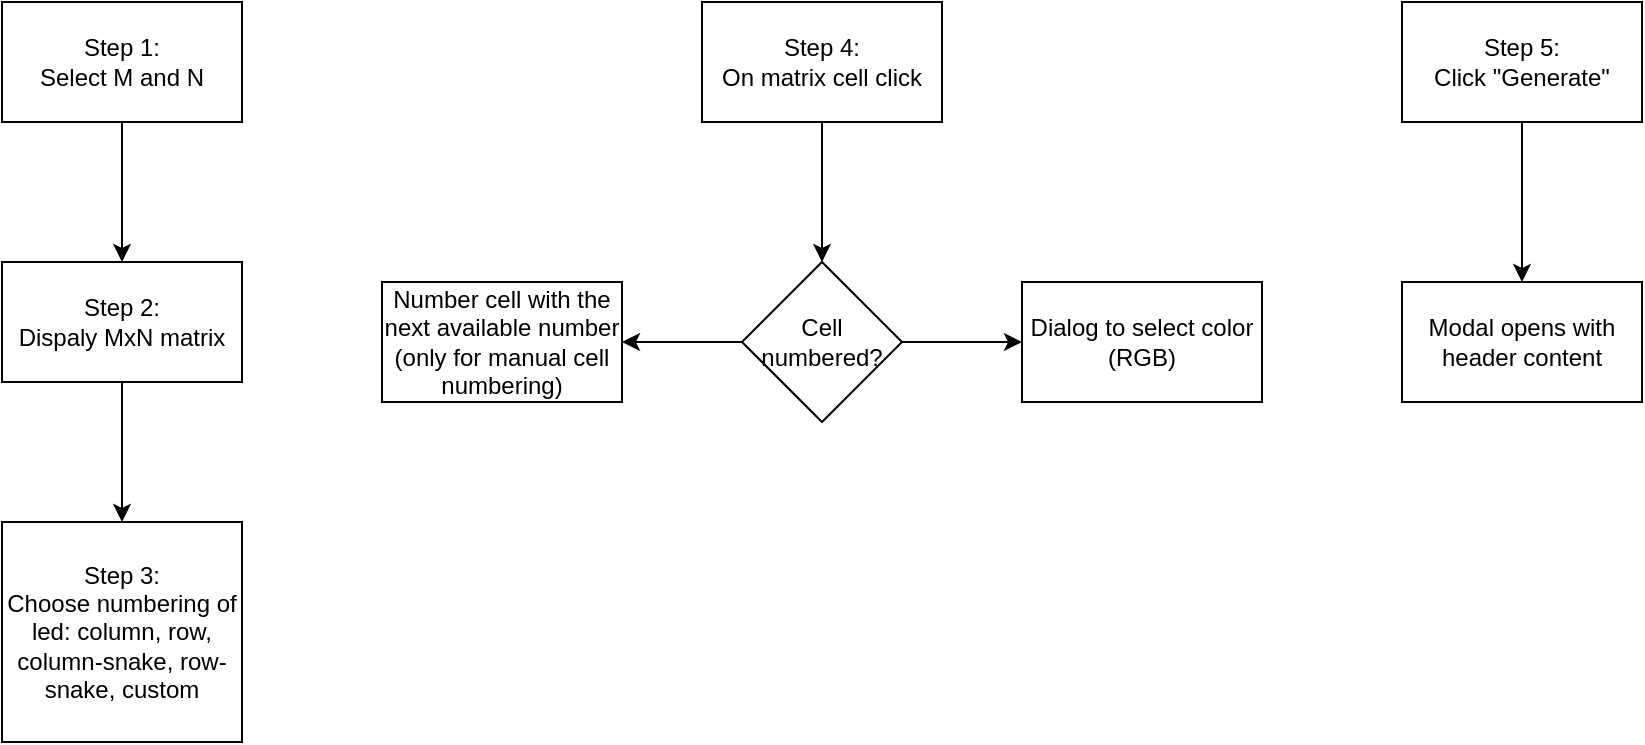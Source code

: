 <mxfile version="14.0.0" type="device"><diagram id="UHa9d3K_vCdADQ67a9Hn" name="Page-1"><mxGraphModel dx="1422" dy="832" grid="1" gridSize="10" guides="1" tooltips="1" connect="1" arrows="1" fold="1" page="1" pageScale="1" pageWidth="850" pageHeight="1100" math="0" shadow="0"><root><mxCell id="0"/><mxCell id="1" parent="0"/><mxCell id="QY5fLCxG381GFVB0gdBE-3" value="" style="edgeStyle=orthogonalEdgeStyle;rounded=0;orthogonalLoop=1;jettySize=auto;html=1;" edge="1" parent="1" source="QY5fLCxG381GFVB0gdBE-1" target="QY5fLCxG381GFVB0gdBE-2"><mxGeometry relative="1" as="geometry"/></mxCell><mxCell id="QY5fLCxG381GFVB0gdBE-1" value="Step 1:&lt;br&gt;Select M and N" style="rounded=0;whiteSpace=wrap;html=1;" vertex="1" parent="1"><mxGeometry x="130" y="80" width="120" height="60" as="geometry"/></mxCell><mxCell id="QY5fLCxG381GFVB0gdBE-5" value="" style="edgeStyle=orthogonalEdgeStyle;rounded=0;orthogonalLoop=1;jettySize=auto;html=1;" edge="1" parent="1" source="QY5fLCxG381GFVB0gdBE-2" target="QY5fLCxG381GFVB0gdBE-4"><mxGeometry relative="1" as="geometry"/></mxCell><mxCell id="QY5fLCxG381GFVB0gdBE-2" value="Step 2:&lt;br&gt;Dispaly MxN matrix" style="rounded=0;whiteSpace=wrap;html=1;" vertex="1" parent="1"><mxGeometry x="130" y="210" width="120" height="60" as="geometry"/></mxCell><mxCell id="QY5fLCxG381GFVB0gdBE-4" value="Step 3:&lt;br&gt;Choose numbering of led: column, row, column-snake, row-snake, custom" style="rounded=0;whiteSpace=wrap;html=1;" vertex="1" parent="1"><mxGeometry x="130" y="340" width="120" height="110" as="geometry"/></mxCell><mxCell id="QY5fLCxG381GFVB0gdBE-8" value="" style="edgeStyle=orthogonalEdgeStyle;rounded=0;orthogonalLoop=1;jettySize=auto;html=1;" edge="1" parent="1" source="QY5fLCxG381GFVB0gdBE-6" target="QY5fLCxG381GFVB0gdBE-7"><mxGeometry relative="1" as="geometry"/></mxCell><mxCell id="QY5fLCxG381GFVB0gdBE-6" value="Step 4:&lt;br&gt;On matrix cell click" style="rounded=0;whiteSpace=wrap;html=1;" vertex="1" parent="1"><mxGeometry x="480" y="80" width="120" height="60" as="geometry"/></mxCell><mxCell id="QY5fLCxG381GFVB0gdBE-10" value="" style="edgeStyle=orthogonalEdgeStyle;rounded=0;orthogonalLoop=1;jettySize=auto;html=1;" edge="1" parent="1" source="QY5fLCxG381GFVB0gdBE-7" target="QY5fLCxG381GFVB0gdBE-9"><mxGeometry relative="1" as="geometry"/></mxCell><mxCell id="QY5fLCxG381GFVB0gdBE-12" value="" style="edgeStyle=orthogonalEdgeStyle;rounded=0;orthogonalLoop=1;jettySize=auto;html=1;" edge="1" parent="1" source="QY5fLCxG381GFVB0gdBE-7" target="QY5fLCxG381GFVB0gdBE-11"><mxGeometry relative="1" as="geometry"/></mxCell><mxCell id="QY5fLCxG381GFVB0gdBE-7" value="Cell numbered?" style="rhombus;whiteSpace=wrap;html=1;rounded=0;" vertex="1" parent="1"><mxGeometry x="500" y="210" width="80" height="80" as="geometry"/></mxCell><mxCell id="QY5fLCxG381GFVB0gdBE-9" value="Dialog to select color (RGB)" style="whiteSpace=wrap;html=1;rounded=0;" vertex="1" parent="1"><mxGeometry x="640" y="220" width="120" height="60" as="geometry"/></mxCell><mxCell id="QY5fLCxG381GFVB0gdBE-11" value="Number cell with the next available number (only for manual cell numbering)" style="whiteSpace=wrap;html=1;rounded=0;" vertex="1" parent="1"><mxGeometry x="320" y="220" width="120" height="60" as="geometry"/></mxCell><mxCell id="QY5fLCxG381GFVB0gdBE-15" value="" style="edgeStyle=orthogonalEdgeStyle;rounded=0;orthogonalLoop=1;jettySize=auto;html=1;" edge="1" parent="1" source="QY5fLCxG381GFVB0gdBE-13" target="QY5fLCxG381GFVB0gdBE-14"><mxGeometry relative="1" as="geometry"/></mxCell><mxCell id="QY5fLCxG381GFVB0gdBE-13" value="Step 5:&lt;br&gt;Click &quot;Generate&quot;" style="rounded=0;whiteSpace=wrap;html=1;" vertex="1" parent="1"><mxGeometry x="830" y="80" width="120" height="60" as="geometry"/></mxCell><mxCell id="QY5fLCxG381GFVB0gdBE-14" value="Modal opens with header content" style="rounded=0;whiteSpace=wrap;html=1;" vertex="1" parent="1"><mxGeometry x="830" y="220" width="120" height="60" as="geometry"/></mxCell></root></mxGraphModel></diagram></mxfile>